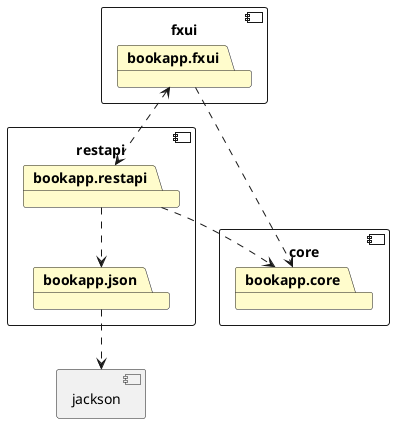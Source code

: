 @startuml

component core {
    package bookapp.core #FFFCCC
}

component fxui {
    package bookapp.fxui #FFFCCC
}

component restapi {
    package bookapp.restapi #FFFCCC
    package bookapp.json #FFFCCC
}

component jackson {
}

''Relationships
bookapp.fxui ..> bookapp.core
bookapp.restapi ..> bookapp.core
bookapp.restapi ..> bookapp.json
bookapp.fxui <..> bookapp.restapi
bookapp.json ..> jackson

@enduml
